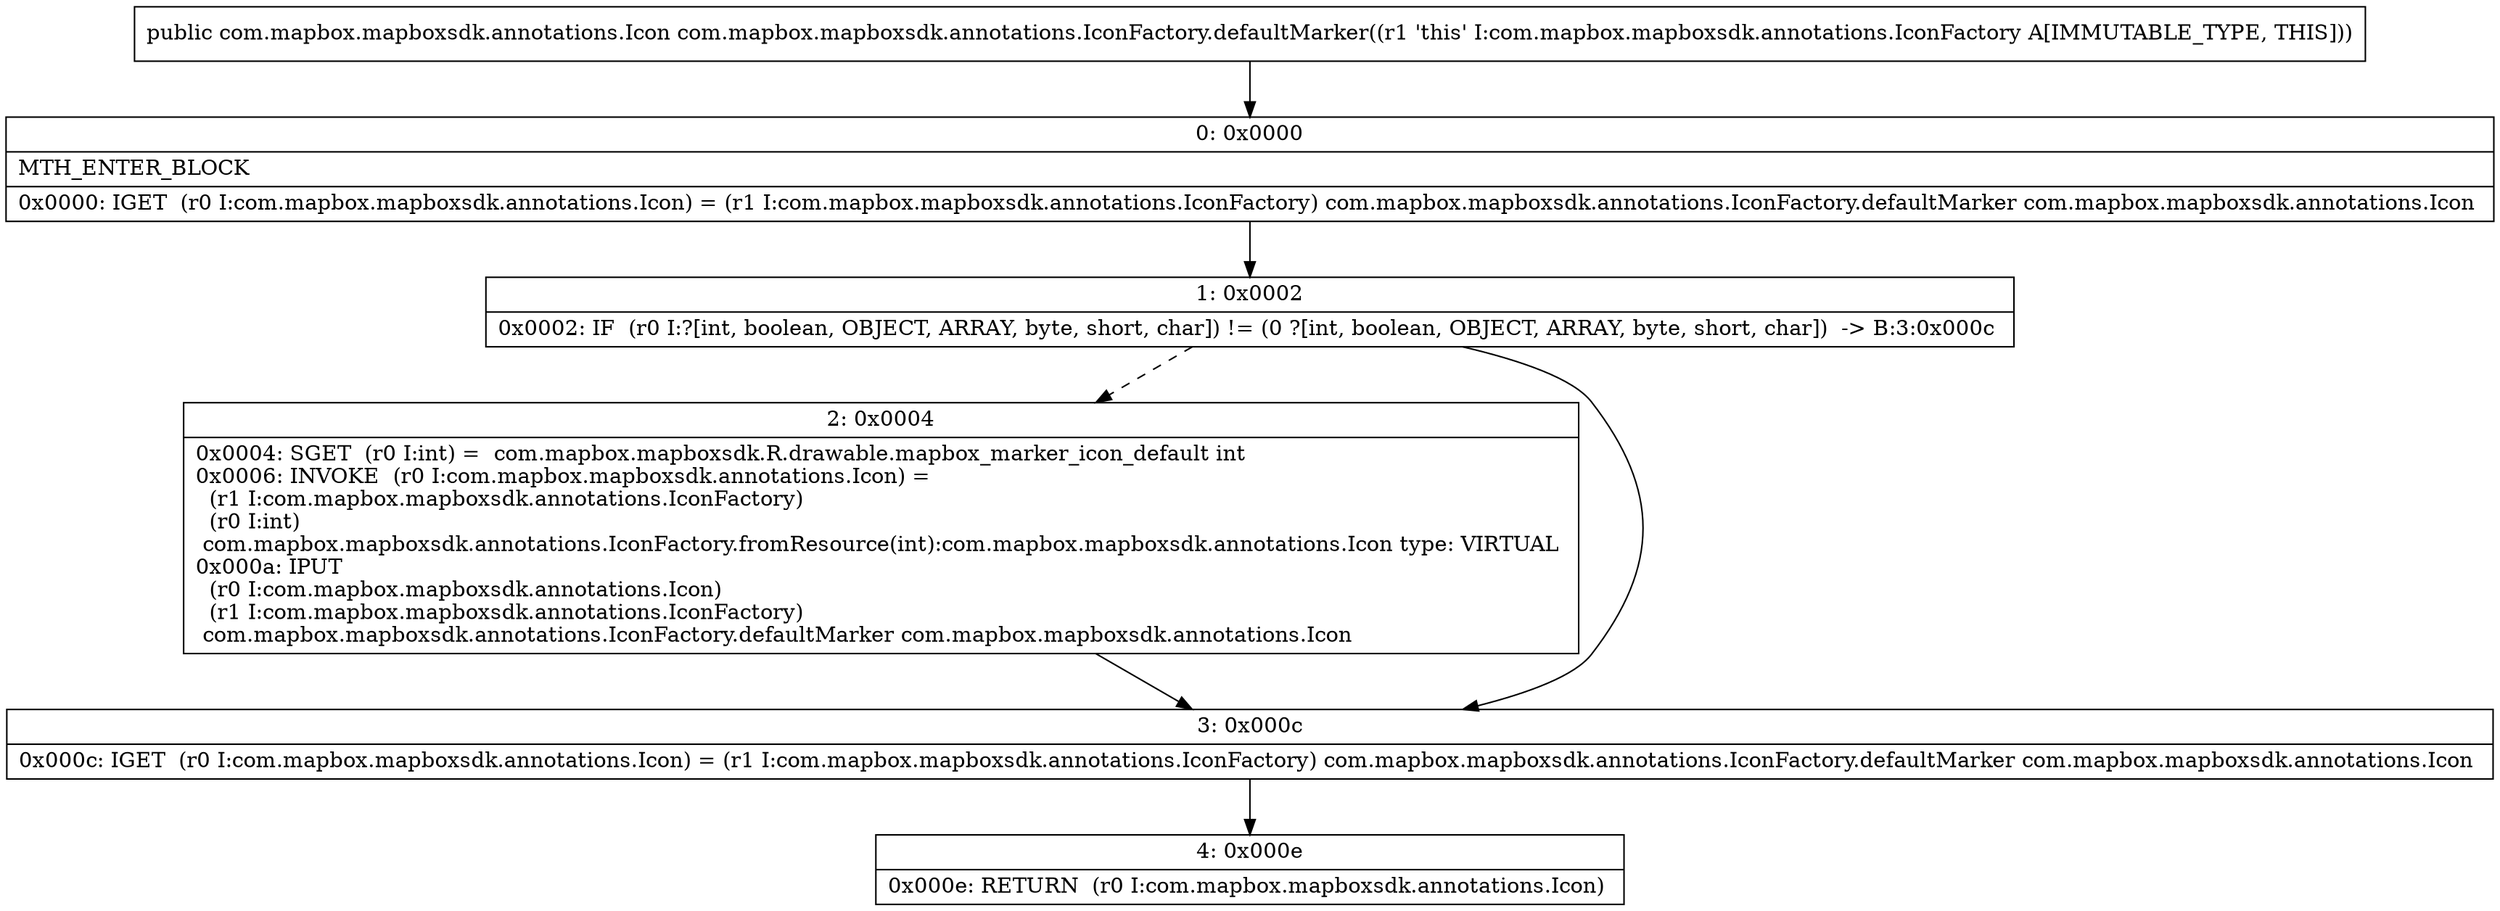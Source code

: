 digraph "CFG forcom.mapbox.mapboxsdk.annotations.IconFactory.defaultMarker()Lcom\/mapbox\/mapboxsdk\/annotations\/Icon;" {
Node_0 [shape=record,label="{0\:\ 0x0000|MTH_ENTER_BLOCK\l|0x0000: IGET  (r0 I:com.mapbox.mapboxsdk.annotations.Icon) = (r1 I:com.mapbox.mapboxsdk.annotations.IconFactory) com.mapbox.mapboxsdk.annotations.IconFactory.defaultMarker com.mapbox.mapboxsdk.annotations.Icon \l}"];
Node_1 [shape=record,label="{1\:\ 0x0002|0x0002: IF  (r0 I:?[int, boolean, OBJECT, ARRAY, byte, short, char]) != (0 ?[int, boolean, OBJECT, ARRAY, byte, short, char])  \-\> B:3:0x000c \l}"];
Node_2 [shape=record,label="{2\:\ 0x0004|0x0004: SGET  (r0 I:int) =  com.mapbox.mapboxsdk.R.drawable.mapbox_marker_icon_default int \l0x0006: INVOKE  (r0 I:com.mapbox.mapboxsdk.annotations.Icon) = \l  (r1 I:com.mapbox.mapboxsdk.annotations.IconFactory)\l  (r0 I:int)\l com.mapbox.mapboxsdk.annotations.IconFactory.fromResource(int):com.mapbox.mapboxsdk.annotations.Icon type: VIRTUAL \l0x000a: IPUT  \l  (r0 I:com.mapbox.mapboxsdk.annotations.Icon)\l  (r1 I:com.mapbox.mapboxsdk.annotations.IconFactory)\l com.mapbox.mapboxsdk.annotations.IconFactory.defaultMarker com.mapbox.mapboxsdk.annotations.Icon \l}"];
Node_3 [shape=record,label="{3\:\ 0x000c|0x000c: IGET  (r0 I:com.mapbox.mapboxsdk.annotations.Icon) = (r1 I:com.mapbox.mapboxsdk.annotations.IconFactory) com.mapbox.mapboxsdk.annotations.IconFactory.defaultMarker com.mapbox.mapboxsdk.annotations.Icon \l}"];
Node_4 [shape=record,label="{4\:\ 0x000e|0x000e: RETURN  (r0 I:com.mapbox.mapboxsdk.annotations.Icon) \l}"];
MethodNode[shape=record,label="{public com.mapbox.mapboxsdk.annotations.Icon com.mapbox.mapboxsdk.annotations.IconFactory.defaultMarker((r1 'this' I:com.mapbox.mapboxsdk.annotations.IconFactory A[IMMUTABLE_TYPE, THIS])) }"];
MethodNode -> Node_0;
Node_0 -> Node_1;
Node_1 -> Node_2[style=dashed];
Node_1 -> Node_3;
Node_2 -> Node_3;
Node_3 -> Node_4;
}


